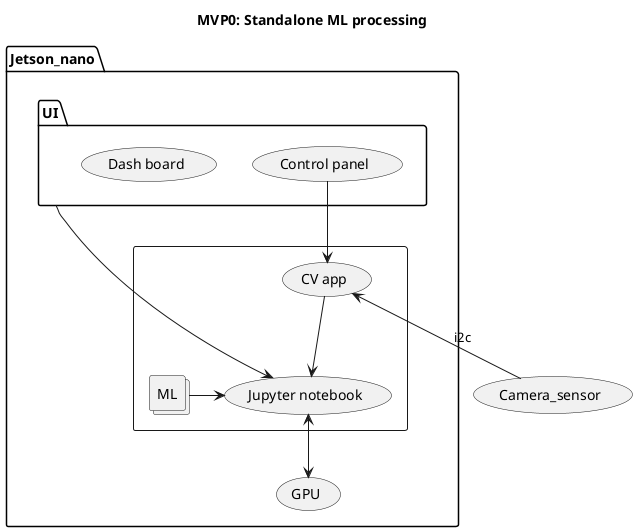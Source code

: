 @startuml

title "MVP0: Standalone ML processing"

package Jetson_nano {
	package UI {
		(Control panel)
		(Dash board)
	}

	rectangle {
		  collections "ML"
		  (Jupyter notebook)
		  (CV app)
	}

(Control panel) -down-> (CV app)
UI -down-> (Jupyter notebook)
"ML" -right-> (Jupyter notebook)
(CV app) -down-> (Jupyter notebook)
(Jupyter notebook) <-down-> (GPU)
}


(CV app) <-down- (Camera_sensor) : i2c

'======================================================
newpage

title "MVP1: Add MCU via I2C to collect data"

package Jetson_nano {
	package UI {
		(Control panel)
		(Dash board)
	}

	rectangle {
		  collections "ML"
		  (Jupyter notebook)
		  (CV app)
	}

(Control panel) -down-> (CV app)
UI -down-> (Jupyter notebook)
"ML" -right-> (Jupyter notebook)
(CV app) -down-> (Jupyter notebook)
(Jupyter notebook) <-down-> (GPU)
}

package MCU {
	(i2c USB converter)
}

Jetson_nano <-down- MCU : USB
MCU <-down- (Camera_sensor) : i2c

'======================================================
newpage

title "MVP2: Connect via network"

package Jetson_nano {
	package UI {
		(Control panel)
		(Dash board)
	}

	rectangle {
		  collections "ML"
		  (Jupyter notebook)
		  (CV app)
	}

(Control panel) -down-> (CV app)
UI -down-> (Jupyter notebook)
"ML" -right-> (Jupyter notebook)
(CV app) -down-> (Jupyter notebook)
(Jupyter notebook) <-down-> (GPU)
}

package RPI {
	(IP address)
}

package MCU {
	(i2c USB converter)
}

Jetson_nano <-down- RPI : network
RPI <-down- MCU : USB
MCU <-down- (Camera_sensor) : i2c


'======================================================
newpage

title "MVP3: Offloading with TinyML"

package Jetson_nano {
	package UI {
		(Control panel)
		(Dash board)
	}

	rectangle {
		  artifact "ML1"
		  (Jupyter notebook)
		  (CV app)
	}

(Control panel) -down-> (CV app)
UI -down-> (Jupyter notebook)
"ML1" -right-> (Jupyter notebook)
(CV app) -down-> (Jupyter notebook)
(Jupyter notebook) <-down-> (GPU)
}

package RPI {
	(IP address)
}

package MCU {
        artifact "ML2"
	ML2 -down-> (TinyML)
}

Jetson_nano <-down- RPI : network
RPI <-down- MCU : USB
TinyML <-down- (Camera_sensor) : i2c

'======================================================
newpage

title "MVP4: Add Cloud control UI"

cloud Cloud {
	package UI {
		(Control panel)
		(Dash board)
	}

}


package Jetson_nano {
	rectangle {
		  artifact "ML1"
		  (Jupyter notebook)
		  (CV app)
	}

"ML1" -right-> (Jupyter notebook)
(CV app) -down-> (Jupyter notebook)
(Jupyter notebook') <-down-> (GPU)
}

(Control panel) --down--> (CV app)

package RPI {
	(IP address)
}

package MCU {
        artifact "ML2"
	ML2 -down-> (TinyML)
}

Jetson_nano <-down- RPI : network
RPI <-down- MCU : USB
TinyML <-down- (Camera_sensor) : i2c


'======================================================
newpage

title "MVP5: Add Cloud ML"

cloud Cloud {
	package UI {
		(Control panel)
		(Dash board)
	}
	rectangle {
		  artifact "ML0"
		  (Jupyter notebook')
		  (CV app')
	}
	collections "GPUs"
"ML0" -right-> (Jupyter notebook')
(CV app') -down-> (Jupyter notebook')
(Jupyter notebook') <-down-> GPUs
}

package Jetson_nano {
	rectangle {
		  artifact "ML1"
		  (Jupyter notebook)
		  (CV app')
	}

"ML1" -right-> (Jupyter notebook)
(CV app) -down-> (Jupyter notebook)
(Jupyter notebook) <-down-> (GPU)
}

(Control panel) --down--> (CV app) : network
(Control panel) --down--> (CV app')

package RPI {
	(IP address)
}

package MCU {
        artifact "ML2"
	ML2 -down-> (TinyML)
}

Jetson_nano <-down- RPI : network
RPI <-down- MCU : USB
TinyML <-down- (Camera_sensor) : i2c

'======================================================
newpage

title "MVP6: Parallerized ML processing"

cloud Cloud {
	package UI {
		(Control panel)
		(Dash board)
	}
	rectangle {
		  artifact "ML0"
		  (Jupyter notebook')
		  (CV app')
	}
	collections "GPUs"
"ML0" -right-> (Jupyter notebook')
(CV app') -down-> (Jupyter notebook')
(Jupyter notebook') <-down-> GPUs
}

package Jetson_nano {
	rectangle {
		  artifact "ML1"
		  (Jupyter notebook)
		  (CV app')
	}

"ML1" -right-> (Jupyter notebook)
(CV app) -down-> (Jupyter notebook)
(Jupyter notebook) <-down-> (GPU)
}

(Control panel) --down--> (CV app) : network
(Control panel) --down--> (CV app')
(Control panel) --down--> RPI : network

package RPI {
	(IP address)
}

package MCU {
        artifact "ML2"
	ML2 -down-> (TinyML)
}

RPI <-down- MCU : USB
TinyML <-down- (Camera_sensor) : i2c


@enduml